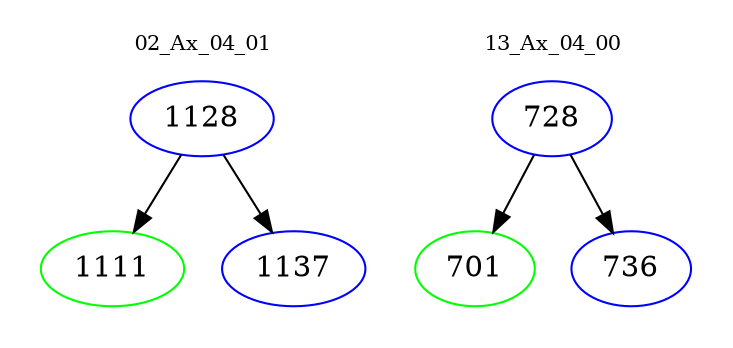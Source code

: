 digraph{
subgraph cluster_0 {
color = white
label = "02_Ax_04_01";
fontsize=10;
T0_1128 [label="1128", color="blue"]
T0_1128 -> T0_1111 [color="black"]
T0_1111 [label="1111", color="green"]
T0_1128 -> T0_1137 [color="black"]
T0_1137 [label="1137", color="blue"]
}
subgraph cluster_1 {
color = white
label = "13_Ax_04_00";
fontsize=10;
T1_728 [label="728", color="blue"]
T1_728 -> T1_701 [color="black"]
T1_701 [label="701", color="green"]
T1_728 -> T1_736 [color="black"]
T1_736 [label="736", color="blue"]
}
}
